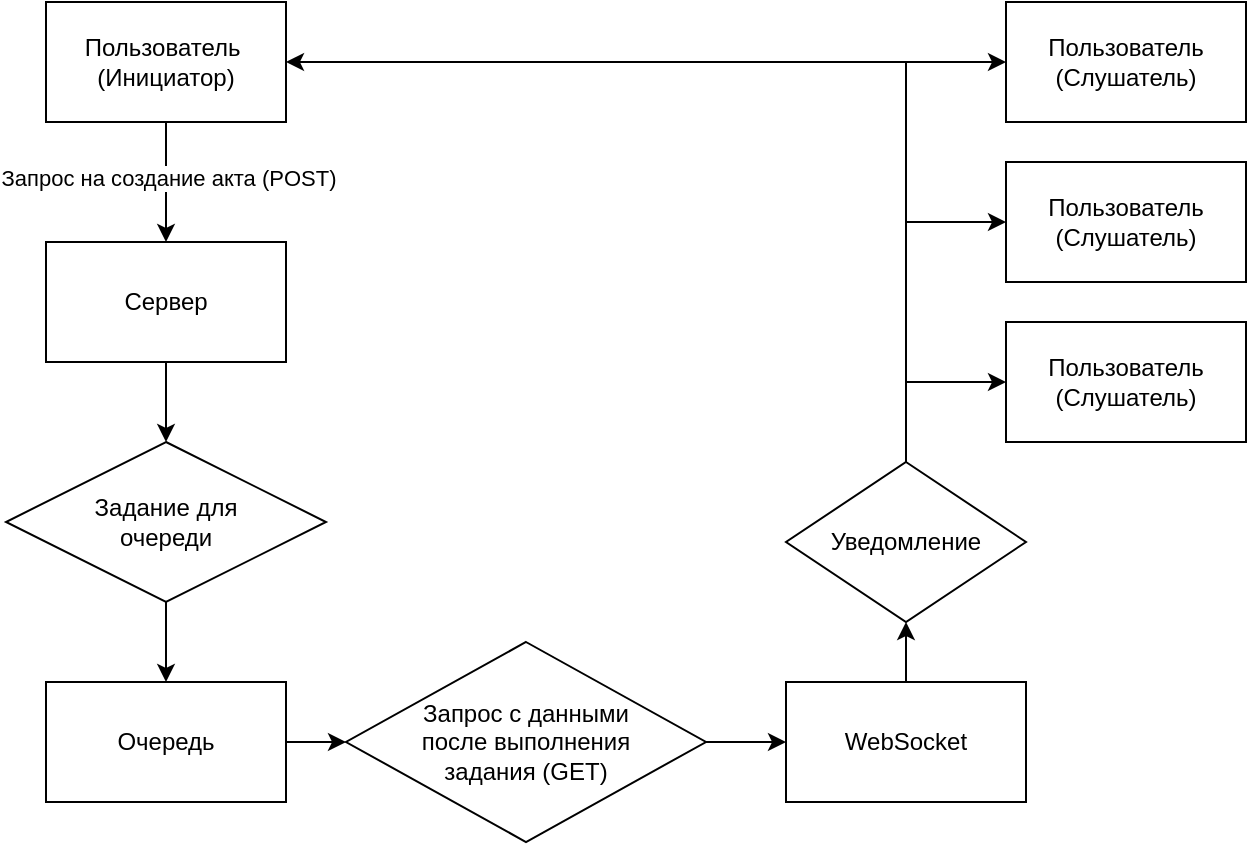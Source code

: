 <mxfile version="24.6.4" type="github">
  <diagram name="Страница — 1" id="bWWINippJzeuXx2Keyef">
    <mxGraphModel dx="1434" dy="790" grid="1" gridSize="10" guides="1" tooltips="1" connect="1" arrows="1" fold="1" page="1" pageScale="1" pageWidth="827" pageHeight="1169" math="0" shadow="0">
      <root>
        <mxCell id="0" />
        <mxCell id="1" parent="0" />
        <mxCell id="6gwYT-uyW46xXDNfd787-6" style="edgeStyle=orthogonalEdgeStyle;rounded=0;orthogonalLoop=1;jettySize=auto;html=1;" edge="1" parent="1" source="6gwYT-uyW46xXDNfd787-1" target="6gwYT-uyW46xXDNfd787-5">
          <mxGeometry relative="1" as="geometry" />
        </mxCell>
        <mxCell id="6gwYT-uyW46xXDNfd787-7" value="Запрос на создание акта (POST)" style="edgeLabel;html=1;align=center;verticalAlign=middle;resizable=0;points=[];" vertex="1" connectable="0" parent="6gwYT-uyW46xXDNfd787-6">
          <mxGeometry x="-0.067" y="1" relative="1" as="geometry">
            <mxPoint as="offset" />
          </mxGeometry>
        </mxCell>
        <mxCell id="6gwYT-uyW46xXDNfd787-1" value="Пользователь&amp;nbsp;&lt;br&gt;(Инициатор)" style="rounded=0;whiteSpace=wrap;html=1;" vertex="1" parent="1">
          <mxGeometry x="160" y="80" width="120" height="60" as="geometry" />
        </mxCell>
        <mxCell id="6gwYT-uyW46xXDNfd787-2" value="Пользователь&lt;br&gt;(Слушатель)" style="rounded=0;whiteSpace=wrap;html=1;" vertex="1" parent="1">
          <mxGeometry x="640" y="80" width="120" height="60" as="geometry" />
        </mxCell>
        <mxCell id="6gwYT-uyW46xXDNfd787-3" value="Пользователь&lt;br&gt;(Слушатель)" style="rounded=0;whiteSpace=wrap;html=1;" vertex="1" parent="1">
          <mxGeometry x="640" y="160" width="120" height="60" as="geometry" />
        </mxCell>
        <mxCell id="6gwYT-uyW46xXDNfd787-4" value="Пользователь&lt;br&gt;(Слушатель)" style="rounded=0;whiteSpace=wrap;html=1;" vertex="1" parent="1">
          <mxGeometry x="640" y="240" width="120" height="60" as="geometry" />
        </mxCell>
        <mxCell id="6gwYT-uyW46xXDNfd787-11" style="edgeStyle=orthogonalEdgeStyle;rounded=0;orthogonalLoop=1;jettySize=auto;html=1;entryX=0.5;entryY=0;entryDx=0;entryDy=0;" edge="1" parent="1" source="6gwYT-uyW46xXDNfd787-5" target="6gwYT-uyW46xXDNfd787-9">
          <mxGeometry relative="1" as="geometry" />
        </mxCell>
        <mxCell id="6gwYT-uyW46xXDNfd787-5" value="Сервер" style="rounded=0;whiteSpace=wrap;html=1;" vertex="1" parent="1">
          <mxGeometry x="160" y="200" width="120" height="60" as="geometry" />
        </mxCell>
        <mxCell id="6gwYT-uyW46xXDNfd787-13" style="edgeStyle=orthogonalEdgeStyle;rounded=0;orthogonalLoop=1;jettySize=auto;html=1;entryX=0.5;entryY=0;entryDx=0;entryDy=0;" edge="1" parent="1" source="6gwYT-uyW46xXDNfd787-9" target="6gwYT-uyW46xXDNfd787-12">
          <mxGeometry relative="1" as="geometry" />
        </mxCell>
        <mxCell id="6gwYT-uyW46xXDNfd787-9" value="Задание для&lt;br&gt;очереди" style="rhombus;whiteSpace=wrap;html=1;" vertex="1" parent="1">
          <mxGeometry x="140" y="300" width="160" height="80" as="geometry" />
        </mxCell>
        <mxCell id="6gwYT-uyW46xXDNfd787-17" style="edgeStyle=orthogonalEdgeStyle;rounded=0;orthogonalLoop=1;jettySize=auto;html=1;exitX=1;exitY=0.5;exitDx=0;exitDy=0;" edge="1" parent="1" source="6gwYT-uyW46xXDNfd787-12" target="6gwYT-uyW46xXDNfd787-15">
          <mxGeometry relative="1" as="geometry" />
        </mxCell>
        <mxCell id="6gwYT-uyW46xXDNfd787-12" value="Очередь" style="rounded=0;whiteSpace=wrap;html=1;" vertex="1" parent="1">
          <mxGeometry x="160" y="420" width="120" height="60" as="geometry" />
        </mxCell>
        <mxCell id="6gwYT-uyW46xXDNfd787-26" style="edgeStyle=orthogonalEdgeStyle;rounded=0;orthogonalLoop=1;jettySize=auto;html=1;entryX=0.5;entryY=1;entryDx=0;entryDy=0;" edge="1" parent="1" source="6gwYT-uyW46xXDNfd787-14" target="6gwYT-uyW46xXDNfd787-25">
          <mxGeometry relative="1" as="geometry" />
        </mxCell>
        <mxCell id="6gwYT-uyW46xXDNfd787-14" value="WebSocket" style="rounded=0;whiteSpace=wrap;html=1;" vertex="1" parent="1">
          <mxGeometry x="530" y="420" width="120" height="60" as="geometry" />
        </mxCell>
        <mxCell id="6gwYT-uyW46xXDNfd787-16" style="edgeStyle=orthogonalEdgeStyle;rounded=0;orthogonalLoop=1;jettySize=auto;html=1;entryX=0;entryY=0.5;entryDx=0;entryDy=0;" edge="1" parent="1" source="6gwYT-uyW46xXDNfd787-15" target="6gwYT-uyW46xXDNfd787-14">
          <mxGeometry relative="1" as="geometry" />
        </mxCell>
        <mxCell id="6gwYT-uyW46xXDNfd787-15" value="Запрос с данными&lt;br&gt;после выполнения&lt;br&gt;задания (GET)" style="rhombus;whiteSpace=wrap;html=1;" vertex="1" parent="1">
          <mxGeometry x="310" y="400" width="180" height="100" as="geometry" />
        </mxCell>
        <mxCell id="6gwYT-uyW46xXDNfd787-27" style="edgeStyle=orthogonalEdgeStyle;rounded=0;orthogonalLoop=1;jettySize=auto;html=1;entryX=0;entryY=0.5;entryDx=0;entryDy=0;" edge="1" parent="1" source="6gwYT-uyW46xXDNfd787-25" target="6gwYT-uyW46xXDNfd787-4">
          <mxGeometry relative="1" as="geometry" />
        </mxCell>
        <mxCell id="6gwYT-uyW46xXDNfd787-28" style="edgeStyle=orthogonalEdgeStyle;rounded=0;orthogonalLoop=1;jettySize=auto;html=1;entryX=0;entryY=0.5;entryDx=0;entryDy=0;" edge="1" parent="1" source="6gwYT-uyW46xXDNfd787-25" target="6gwYT-uyW46xXDNfd787-3">
          <mxGeometry relative="1" as="geometry" />
        </mxCell>
        <mxCell id="6gwYT-uyW46xXDNfd787-29" style="edgeStyle=orthogonalEdgeStyle;rounded=0;orthogonalLoop=1;jettySize=auto;html=1;entryX=0;entryY=0.5;entryDx=0;entryDy=0;" edge="1" parent="1" source="6gwYT-uyW46xXDNfd787-25" target="6gwYT-uyW46xXDNfd787-2">
          <mxGeometry relative="1" as="geometry" />
        </mxCell>
        <mxCell id="6gwYT-uyW46xXDNfd787-30" style="edgeStyle=orthogonalEdgeStyle;rounded=0;orthogonalLoop=1;jettySize=auto;html=1;entryX=1;entryY=0.5;entryDx=0;entryDy=0;" edge="1" parent="1" source="6gwYT-uyW46xXDNfd787-25" target="6gwYT-uyW46xXDNfd787-1">
          <mxGeometry relative="1" as="geometry">
            <Array as="points">
              <mxPoint x="590" y="110" />
            </Array>
          </mxGeometry>
        </mxCell>
        <mxCell id="6gwYT-uyW46xXDNfd787-25" value="Уведомление" style="rhombus;whiteSpace=wrap;html=1;" vertex="1" parent="1">
          <mxGeometry x="530" y="310" width="120" height="80" as="geometry" />
        </mxCell>
      </root>
    </mxGraphModel>
  </diagram>
</mxfile>
